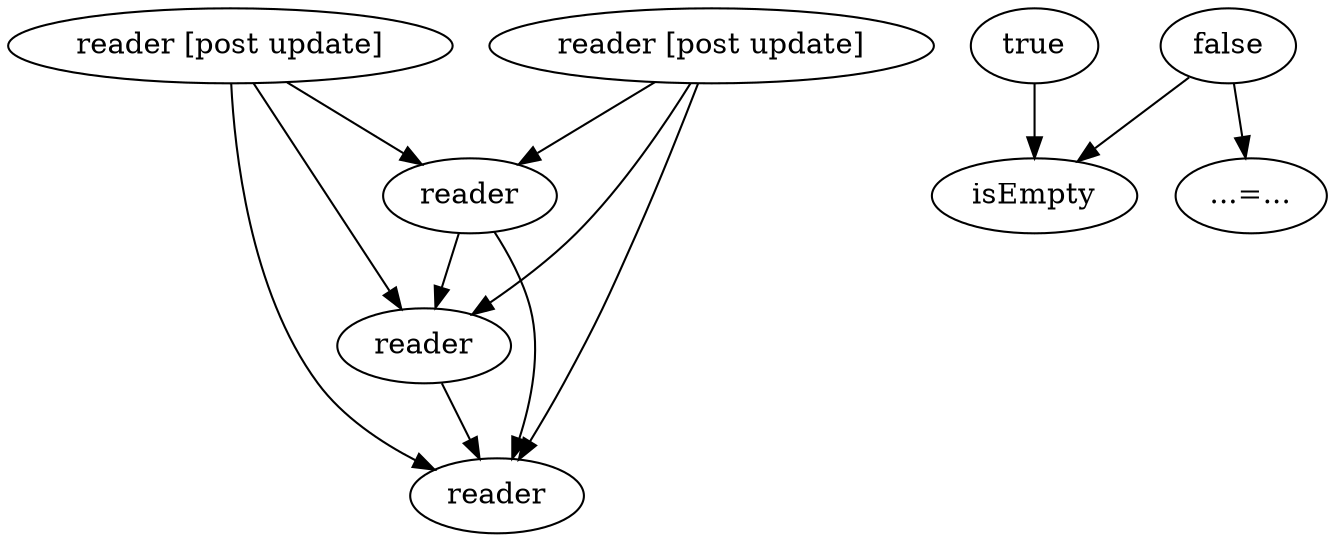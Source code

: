 digraph {
  compound=true;
  0[label="reader"; ];
  1[label="reader"; ];
  2[label="reader"; ];
  3[label="reader [post update]"; ];
  4[label="reader [post update]"; ];
  5[label="true"; ];
  6[label="isEmpty"; ];
  7[label="false"; ];
  8[label="...=..."; ];
  0 -> 1[];
  0 -> 2[];
  1 -> 2[];
  3 -> 0[];
  3 -> 1[];
  3 -> 2[];
  4 -> 0[];
  4 -> 1[];
  4 -> 2[];
  5 -> 6[];
  7 -> 8[];
  7 -> 6[];
}

